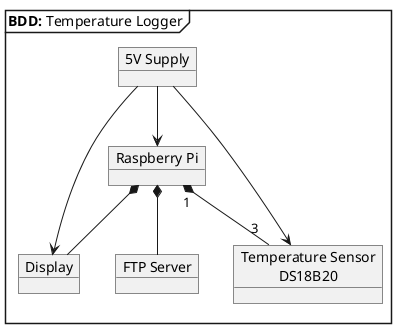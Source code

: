 @startuml
mainframe **BDD:** Temperature Logger
object "Raspberry Pi" as rpi
object "FTP Server" as ftp
object "5V Supply" as psu
object "Display" as disp

object "Temperature Sensor\nDS18B20" as TempSens

rpi "1" *-- "3" TempSens
rpi *-- ftp
rpi *-- disp
psu --> disp
psu --> rpi
psu --> TempSens
@enduml

